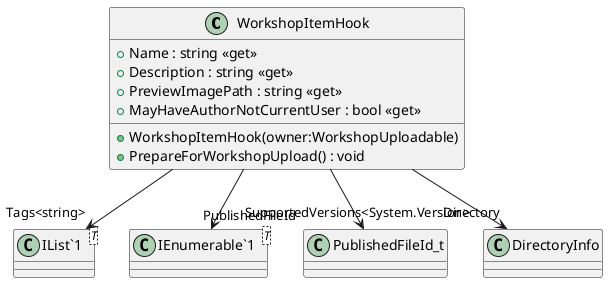 @startuml
class WorkshopItemHook {
    + Name : string <<get>>
    + Description : string <<get>>
    + PreviewImagePath : string <<get>>
    + MayHaveAuthorNotCurrentUser : bool <<get>>
    + WorkshopItemHook(owner:WorkshopUploadable)
    + PrepareForWorkshopUpload() : void
}
class "IList`1"<T> {
}
class "IEnumerable`1"<T> {
}
WorkshopItemHook --> "PublishedFileId" PublishedFileId_t
WorkshopItemHook --> "Tags<string>" "IList`1"
WorkshopItemHook --> "Directory" DirectoryInfo
WorkshopItemHook --> "SupportedVersions<System.Version>" "IEnumerable`1"
@enduml
